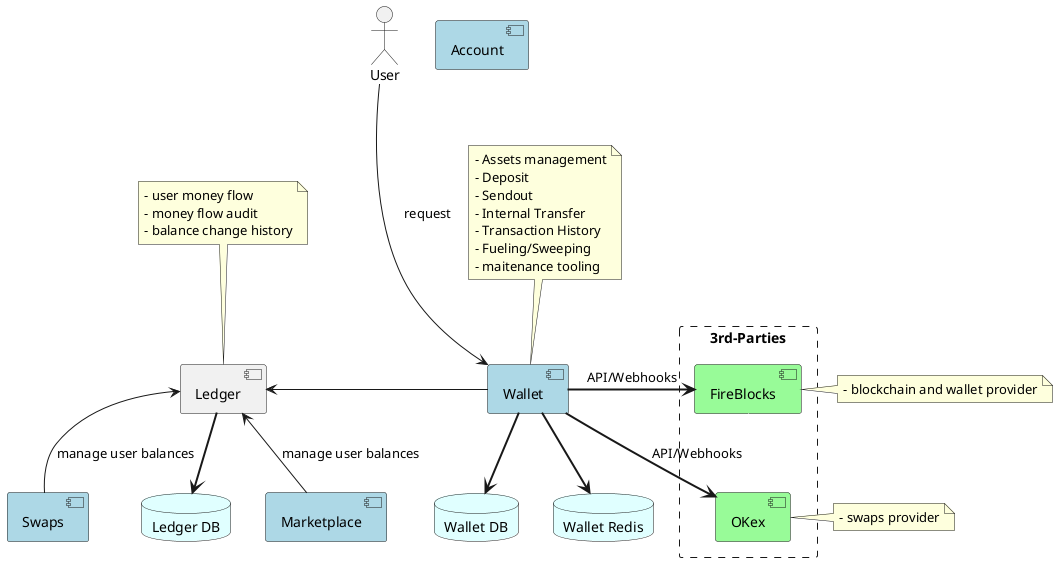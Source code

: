 @@startuml


:User: as u

rectangle "3rd-Parties" #line.dashed {
    component "FireBlocks" as f #palegreen
    component "OKex" as o #palegreen
}

skinparam rectangle {
    from up to down
}

component "Account" as account #LightBlue
component "Marketplace" as marketplace #LightBlue
component "Swaps" as swaps #LightBlue
component "Wallet" as wallet #LightBlue
component "Ledger" as ledger 
database "Wallet DB" as wallet_db #LightCyan
database "Wallet Redis" as wallet_cache #LightCyan
database "Ledger DB" as ledger_db #LightCyan


note top of wallet
- Assets management
- Deposit
- Sendout
- Internal Transfer
- Transaction History
- Fueling/Sweeping
- maitenance tooling
end note

note top of ledger
- user money flow
- money flow audit
- balance change history
end note

note right of o
- swaps provider
end note

note right of f
- blockchain and wallet provider
end note

u --down-> wallet: request
wallet -left-> ledger

' small hack to hame boxies vertical order
f .. o #white

wallet => f: API/Webhooks
wallet => o: API/Webhooks

marketplace -up-> ledger: manage user balances
swaps -up-> ledger: manage user balances

wallet =down=> wallet_db
wallet =down=> wallet_cache

ledger =down=> ledger_db

@@enduml